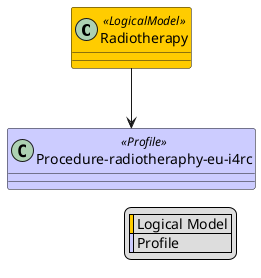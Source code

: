 @startuml
skinparam class {
    BackgroundColor<<LogicalModel>> #FFCC00
    BackgroundColor<<Profile>> #CCCCFF
}
skinparam linetype ortho
legend right
  | <#FFCC00> | Logical Model |
  | <#CCCCFF> | Profile |
endlegend
class "Radiotherapy" <<LogicalModel>> [[StructureDefinition-Radiotherapy.html]]
class "Procedure-radiotheraphy-eu-i4rc" <<Profile>> [[StructureDefinition-Procedure-radiotheraphy-eu-i4rc.html]]
"Radiotherapy" --> "Procedure-radiotheraphy-eu-i4rc"
@enduml